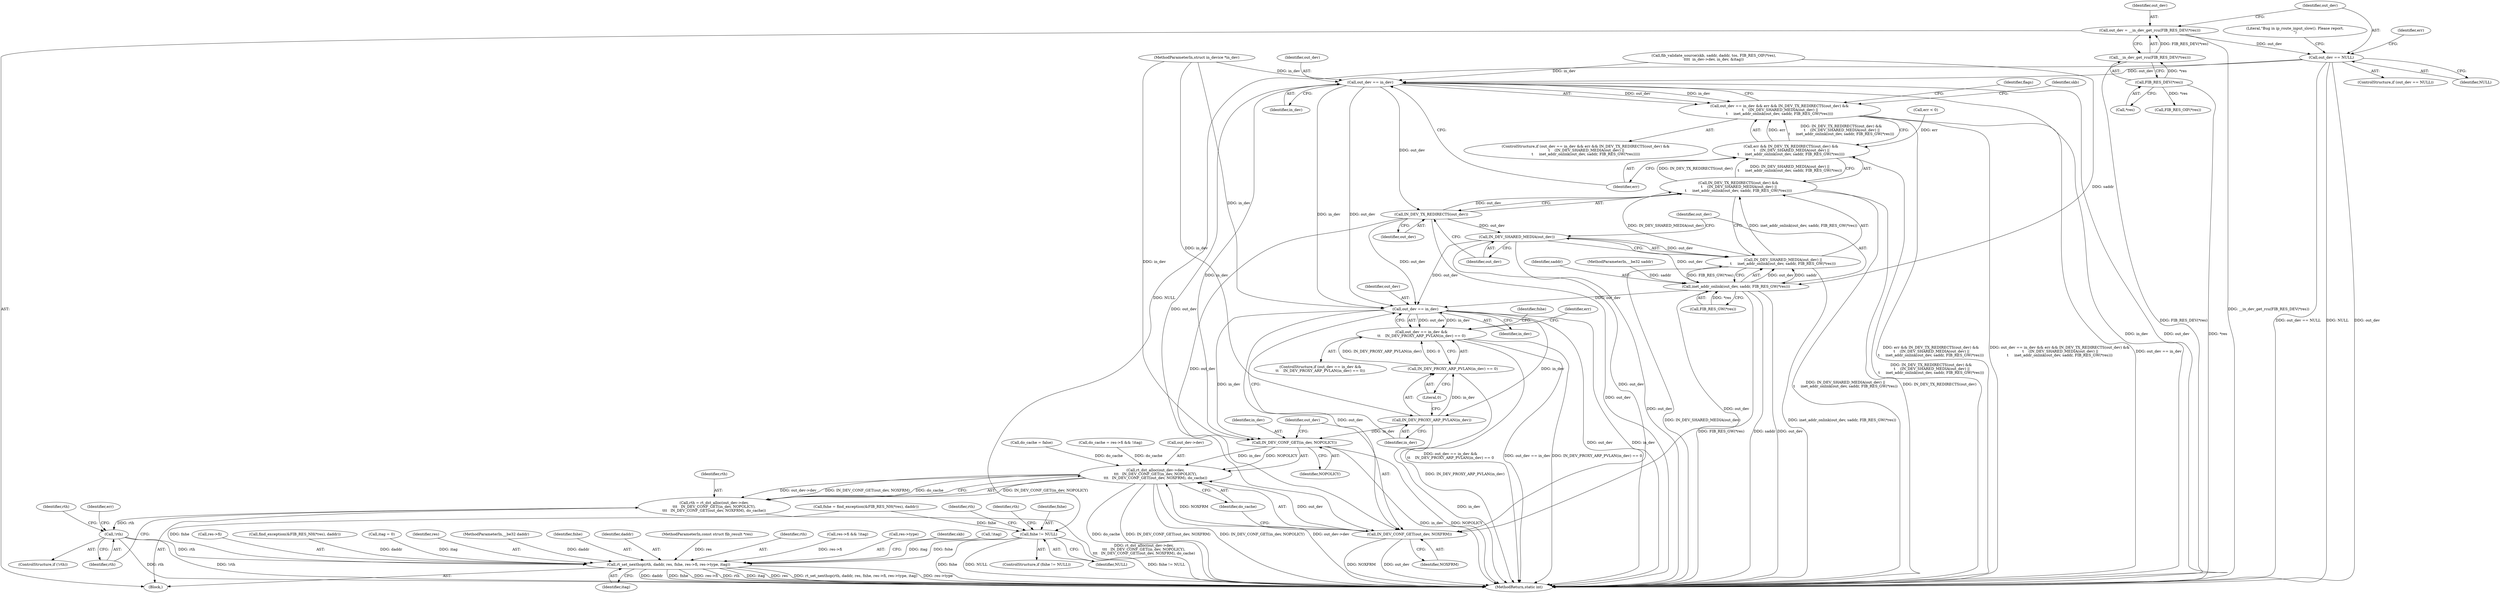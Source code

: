 digraph "0_linux_df4d92549f23e1c037e83323aff58a21b3de7fe0_0@pointer" {
"1000130" [label="(Call,out_dev == NULL)"];
"1000123" [label="(Call,out_dev = __in_dev_get_rcu(FIB_RES_DEV(*res)))"];
"1000125" [label="(Call,__in_dev_get_rcu(FIB_RES_DEV(*res)))"];
"1000126" [label="(Call,FIB_RES_DEV(*res))"];
"1000179" [label="(Call,out_dev == in_dev)"];
"1000178" [label="(Call,out_dev == in_dev && err && IN_DEV_TX_REDIRECTS(out_dev) &&\n \t    (IN_DEV_SHARED_MEDIA(out_dev) ||\n\t     inet_addr_onlink(out_dev, saddr, FIB_RES_GW(*res))))"];
"1000185" [label="(Call,IN_DEV_TX_REDIRECTS(out_dev))"];
"1000184" [label="(Call,IN_DEV_TX_REDIRECTS(out_dev) &&\n \t    (IN_DEV_SHARED_MEDIA(out_dev) ||\n\t     inet_addr_onlink(out_dev, saddr, FIB_RES_GW(*res))))"];
"1000182" [label="(Call,err && IN_DEV_TX_REDIRECTS(out_dev) &&\n \t    (IN_DEV_SHARED_MEDIA(out_dev) ||\n\t     inet_addr_onlink(out_dev, saddr, FIB_RES_GW(*res))))"];
"1000188" [label="(Call,IN_DEV_SHARED_MEDIA(out_dev))"];
"1000187" [label="(Call,IN_DEV_SHARED_MEDIA(out_dev) ||\n\t     inet_addr_onlink(out_dev, saddr, FIB_RES_GW(*res)))"];
"1000190" [label="(Call,inet_addr_onlink(out_dev, saddr, FIB_RES_GW(*res)))"];
"1000213" [label="(Call,out_dev == in_dev)"];
"1000212" [label="(Call,out_dev == in_dev &&\n\t\t    IN_DEV_PROXY_ARP_PVLAN(in_dev) == 0)"];
"1000217" [label="(Call,IN_DEV_PROXY_ARP_PVLAN(in_dev))"];
"1000216" [label="(Call,IN_DEV_PROXY_ARP_PVLAN(in_dev) == 0)"];
"1000273" [label="(Call,IN_DEV_CONF_GET(in_dev, NOPOLICY))"];
"1000269" [label="(Call,rt_dst_alloc(out_dev->dev,\n\t\t\t   IN_DEV_CONF_GET(in_dev, NOPOLICY),\n\t\t\t   IN_DEV_CONF_GET(out_dev, NOXFRM), do_cache))"];
"1000267" [label="(Call,rth = rt_dst_alloc(out_dev->dev,\n\t\t\t   IN_DEV_CONF_GET(in_dev, NOPOLICY),\n\t\t\t   IN_DEV_CONF_GET(out_dev, NOXFRM), do_cache))"];
"1000281" [label="(Call,!rth)"];
"1000358" [label="(Call,rt_set_nexthop(rth, daddr, res, fnhe, res->fi, res->type, itag))"];
"1000276" [label="(Call,IN_DEV_CONF_GET(out_dev, NOXFRM))"];
"1000238" [label="(Call,fnhe != NULL)"];
"1000369" [label="(Identifier,itag)"];
"1000362" [label="(Identifier,fnhe)"];
"1000179" [label="(Call,out_dev == in_dev)"];
"1000227" [label="(Identifier,fnhe)"];
"1000239" [label="(Identifier,fnhe)"];
"1000273" [label="(Call,IN_DEV_CONF_GET(in_dev, NOPOLICY))"];
"1000193" [label="(Call,FIB_RES_GW(*res))"];
"1000275" [label="(Identifier,NOPOLICY)"];
"1000124" [label="(Identifier,out_dev)"];
"1000185" [label="(Call,IN_DEV_TX_REDIRECTS(out_dev))"];
"1000277" [label="(Identifier,out_dev)"];
"1000182" [label="(Call,err && IN_DEV_TX_REDIRECTS(out_dev) &&\n \t    (IN_DEV_SHARED_MEDIA(out_dev) ||\n\t     inet_addr_onlink(out_dev, saddr, FIB_RES_GW(*res))))"];
"1000190" [label="(Call,inet_addr_onlink(out_dev, saddr, FIB_RES_GW(*res)))"];
"1000129" [label="(ControlStructure,if (out_dev == NULL))"];
"1000218" [label="(Identifier,in_dev)"];
"1000126" [label="(Call,FIB_RES_DEV(*res))"];
"1000383" [label="(MethodReturn,static int)"];
"1000360" [label="(Identifier,daddr)"];
"1000169" [label="(Call,do_cache = res->fi && !itag)"];
"1000217" [label="(Call,IN_DEV_PROXY_ARP_PVLAN(in_dev))"];
"1000123" [label="(Call,out_dev = __in_dev_get_rcu(FIB_RES_DEV(*res)))"];
"1000125" [label="(Call,__in_dev_get_rcu(FIB_RES_DEV(*res)))"];
"1000285" [label="(Identifier,err)"];
"1000104" [label="(MethodParameterIn,const struct fib_result *res)"];
"1000215" [label="(Identifier,in_dev)"];
"1000127" [label="(Call,*res)"];
"1000181" [label="(Identifier,in_dev)"];
"1000212" [label="(Call,out_dev == in_dev &&\n\t\t    IN_DEV_PROXY_ARP_PVLAN(in_dev) == 0)"];
"1000191" [label="(Identifier,out_dev)"];
"1000281" [label="(Call,!rth)"];
"1000282" [label="(Identifier,rth)"];
"1000237" [label="(ControlStructure,if (fnhe != NULL))"];
"1000156" [label="(Call,err < 0)"];
"1000359" [label="(Identifier,rth)"];
"1000192" [label="(Identifier,saddr)"];
"1000140" [label="(Identifier,err)"];
"1000141" [label="(Call,fib_validate_source(skb, saddr, daddr, tos, FIB_RES_OIF(*res),\n\t\t\t\t  in_dev->dev, in_dev, &itag))"];
"1000242" [label="(Identifier,rth)"];
"1000171" [label="(Call,res->fi && !itag)"];
"1000249" [label="(Identifier,rth)"];
"1000109" [label="(Block,)"];
"1000130" [label="(Call,out_dev == NULL)"];
"1000278" [label="(Identifier,NOXFRM)"];
"1000180" [label="(Identifier,out_dev)"];
"1000270" [label="(Call,out_dev->dev)"];
"1000146" [label="(Call,FIB_RES_OIF(*res))"];
"1000268" [label="(Identifier,rth)"];
"1000214" [label="(Identifier,out_dev)"];
"1000366" [label="(Call,res->type)"];
"1000228" [label="(Call,find_exception(&FIB_RES_NH(*res), daddr))"];
"1000219" [label="(Literal,0)"];
"1000240" [label="(Identifier,NULL)"];
"1000120" [label="(Call,itag = 0)"];
"1000189" [label="(Identifier,out_dev)"];
"1000198" [label="(Identifier,flags)"];
"1000361" [label="(Identifier,res)"];
"1000238" [label="(Call,fnhe != NULL)"];
"1000280" [label="(ControlStructure,if (!rth))"];
"1000183" [label="(Identifier,err)"];
"1000267" [label="(Call,rth = rt_dst_alloc(out_dev->dev,\n\t\t\t   IN_DEV_CONF_GET(in_dev, NOPOLICY),\n\t\t\t   IN_DEV_CONF_GET(out_dev, NOXFRM), do_cache))"];
"1000211" [label="(ControlStructure,if (out_dev == in_dev &&\n\t\t    IN_DEV_PROXY_ARP_PVLAN(in_dev) == 0))"];
"1000206" [label="(Identifier,skb)"];
"1000106" [label="(MethodParameterIn,__be32 daddr)"];
"1000186" [label="(Identifier,out_dev)"];
"1000184" [label="(Call,IN_DEV_TX_REDIRECTS(out_dev) &&\n \t    (IN_DEV_SHARED_MEDIA(out_dev) ||\n\t     inet_addr_onlink(out_dev, saddr, FIB_RES_GW(*res))))"];
"1000213" [label="(Call,out_dev == in_dev)"];
"1000279" [label="(Identifier,do_cache)"];
"1000226" [label="(Call,fnhe = find_exception(&FIB_RES_NH(*res), daddr))"];
"1000274" [label="(Identifier,in_dev)"];
"1000216" [label="(Call,IN_DEV_PROXY_ARP_PVLAN(in_dev) == 0)"];
"1000107" [label="(MethodParameterIn,__be32 saddr)"];
"1000178" [label="(Call,out_dev == in_dev && err && IN_DEV_TX_REDIRECTS(out_dev) &&\n \t    (IN_DEV_SHARED_MEDIA(out_dev) ||\n\t     inet_addr_onlink(out_dev, saddr, FIB_RES_GW(*res))))"];
"1000132" [label="(Identifier,NULL)"];
"1000358" [label="(Call,rt_set_nexthop(rth, daddr, res, fnhe, res->fi, res->type, itag))"];
"1000177" [label="(ControlStructure,if (out_dev == in_dev && err && IN_DEV_TX_REDIRECTS(out_dev) &&\n \t    (IN_DEV_SHARED_MEDIA(out_dev) ||\n\t     inet_addr_onlink(out_dev, saddr, FIB_RES_GW(*res)))))"];
"1000188" [label="(Call,IN_DEV_SHARED_MEDIA(out_dev))"];
"1000187" [label="(Call,IN_DEV_SHARED_MEDIA(out_dev) ||\n\t     inet_addr_onlink(out_dev, saddr, FIB_RES_GW(*res)))"];
"1000131" [label="(Identifier,out_dev)"];
"1000276" [label="(Call,IN_DEV_CONF_GET(out_dev, NOXFRM))"];
"1000200" [label="(Call,do_cache = false)"];
"1000371" [label="(Identifier,skb)"];
"1000291" [label="(Identifier,rth)"];
"1000175" [label="(Call,!itag)"];
"1000363" [label="(Call,res->fi)"];
"1000222" [label="(Identifier,err)"];
"1000135" [label="(Literal,\"Bug in ip_route_input_slow(). Please report.\n\")"];
"1000269" [label="(Call,rt_dst_alloc(out_dev->dev,\n\t\t\t   IN_DEV_CONF_GET(in_dev, NOPOLICY),\n\t\t\t   IN_DEV_CONF_GET(out_dev, NOXFRM), do_cache))"];
"1000105" [label="(MethodParameterIn,struct in_device *in_dev)"];
"1000130" -> "1000129"  [label="AST: "];
"1000130" -> "1000132"  [label="CFG: "];
"1000131" -> "1000130"  [label="AST: "];
"1000132" -> "1000130"  [label="AST: "];
"1000135" -> "1000130"  [label="CFG: "];
"1000140" -> "1000130"  [label="CFG: "];
"1000130" -> "1000383"  [label="DDG: out_dev == NULL"];
"1000130" -> "1000383"  [label="DDG: NULL"];
"1000130" -> "1000383"  [label="DDG: out_dev"];
"1000123" -> "1000130"  [label="DDG: out_dev"];
"1000130" -> "1000179"  [label="DDG: out_dev"];
"1000130" -> "1000238"  [label="DDG: NULL"];
"1000123" -> "1000109"  [label="AST: "];
"1000123" -> "1000125"  [label="CFG: "];
"1000124" -> "1000123"  [label="AST: "];
"1000125" -> "1000123"  [label="AST: "];
"1000131" -> "1000123"  [label="CFG: "];
"1000123" -> "1000383"  [label="DDG: __in_dev_get_rcu(FIB_RES_DEV(*res))"];
"1000125" -> "1000123"  [label="DDG: FIB_RES_DEV(*res)"];
"1000125" -> "1000126"  [label="CFG: "];
"1000126" -> "1000125"  [label="AST: "];
"1000125" -> "1000383"  [label="DDG: FIB_RES_DEV(*res)"];
"1000126" -> "1000125"  [label="DDG: *res"];
"1000126" -> "1000127"  [label="CFG: "];
"1000127" -> "1000126"  [label="AST: "];
"1000126" -> "1000383"  [label="DDG: *res"];
"1000126" -> "1000146"  [label="DDG: *res"];
"1000179" -> "1000178"  [label="AST: "];
"1000179" -> "1000181"  [label="CFG: "];
"1000180" -> "1000179"  [label="AST: "];
"1000181" -> "1000179"  [label="AST: "];
"1000183" -> "1000179"  [label="CFG: "];
"1000178" -> "1000179"  [label="CFG: "];
"1000179" -> "1000383"  [label="DDG: in_dev"];
"1000179" -> "1000383"  [label="DDG: out_dev"];
"1000179" -> "1000178"  [label="DDG: out_dev"];
"1000179" -> "1000178"  [label="DDG: in_dev"];
"1000141" -> "1000179"  [label="DDG: in_dev"];
"1000105" -> "1000179"  [label="DDG: in_dev"];
"1000179" -> "1000185"  [label="DDG: out_dev"];
"1000179" -> "1000213"  [label="DDG: out_dev"];
"1000179" -> "1000213"  [label="DDG: in_dev"];
"1000179" -> "1000273"  [label="DDG: in_dev"];
"1000179" -> "1000276"  [label="DDG: out_dev"];
"1000178" -> "1000177"  [label="AST: "];
"1000178" -> "1000182"  [label="CFG: "];
"1000182" -> "1000178"  [label="AST: "];
"1000198" -> "1000178"  [label="CFG: "];
"1000206" -> "1000178"  [label="CFG: "];
"1000178" -> "1000383"  [label="DDG: err && IN_DEV_TX_REDIRECTS(out_dev) &&\n \t    (IN_DEV_SHARED_MEDIA(out_dev) ||\n\t     inet_addr_onlink(out_dev, saddr, FIB_RES_GW(*res)))"];
"1000178" -> "1000383"  [label="DDG: out_dev == in_dev && err && IN_DEV_TX_REDIRECTS(out_dev) &&\n \t    (IN_DEV_SHARED_MEDIA(out_dev) ||\n\t     inet_addr_onlink(out_dev, saddr, FIB_RES_GW(*res)))"];
"1000178" -> "1000383"  [label="DDG: out_dev == in_dev"];
"1000182" -> "1000178"  [label="DDG: err"];
"1000182" -> "1000178"  [label="DDG: IN_DEV_TX_REDIRECTS(out_dev) &&\n \t    (IN_DEV_SHARED_MEDIA(out_dev) ||\n\t     inet_addr_onlink(out_dev, saddr, FIB_RES_GW(*res)))"];
"1000185" -> "1000184"  [label="AST: "];
"1000185" -> "1000186"  [label="CFG: "];
"1000186" -> "1000185"  [label="AST: "];
"1000189" -> "1000185"  [label="CFG: "];
"1000184" -> "1000185"  [label="CFG: "];
"1000185" -> "1000383"  [label="DDG: out_dev"];
"1000185" -> "1000184"  [label="DDG: out_dev"];
"1000185" -> "1000188"  [label="DDG: out_dev"];
"1000185" -> "1000213"  [label="DDG: out_dev"];
"1000185" -> "1000276"  [label="DDG: out_dev"];
"1000184" -> "1000182"  [label="AST: "];
"1000184" -> "1000187"  [label="CFG: "];
"1000187" -> "1000184"  [label="AST: "];
"1000182" -> "1000184"  [label="CFG: "];
"1000184" -> "1000383"  [label="DDG: IN_DEV_SHARED_MEDIA(out_dev) ||\n\t     inet_addr_onlink(out_dev, saddr, FIB_RES_GW(*res))"];
"1000184" -> "1000383"  [label="DDG: IN_DEV_TX_REDIRECTS(out_dev)"];
"1000184" -> "1000182"  [label="DDG: IN_DEV_TX_REDIRECTS(out_dev)"];
"1000184" -> "1000182"  [label="DDG: IN_DEV_SHARED_MEDIA(out_dev) ||\n\t     inet_addr_onlink(out_dev, saddr, FIB_RES_GW(*res))"];
"1000187" -> "1000184"  [label="DDG: IN_DEV_SHARED_MEDIA(out_dev)"];
"1000187" -> "1000184"  [label="DDG: inet_addr_onlink(out_dev, saddr, FIB_RES_GW(*res))"];
"1000182" -> "1000183"  [label="CFG: "];
"1000183" -> "1000182"  [label="AST: "];
"1000182" -> "1000383"  [label="DDG: IN_DEV_TX_REDIRECTS(out_dev) &&\n \t    (IN_DEV_SHARED_MEDIA(out_dev) ||\n\t     inet_addr_onlink(out_dev, saddr, FIB_RES_GW(*res)))"];
"1000156" -> "1000182"  [label="DDG: err"];
"1000188" -> "1000187"  [label="AST: "];
"1000188" -> "1000189"  [label="CFG: "];
"1000189" -> "1000188"  [label="AST: "];
"1000191" -> "1000188"  [label="CFG: "];
"1000187" -> "1000188"  [label="CFG: "];
"1000188" -> "1000383"  [label="DDG: out_dev"];
"1000188" -> "1000187"  [label="DDG: out_dev"];
"1000188" -> "1000190"  [label="DDG: out_dev"];
"1000188" -> "1000213"  [label="DDG: out_dev"];
"1000188" -> "1000276"  [label="DDG: out_dev"];
"1000187" -> "1000190"  [label="CFG: "];
"1000190" -> "1000187"  [label="AST: "];
"1000187" -> "1000383"  [label="DDG: IN_DEV_SHARED_MEDIA(out_dev)"];
"1000187" -> "1000383"  [label="DDG: inet_addr_onlink(out_dev, saddr, FIB_RES_GW(*res))"];
"1000190" -> "1000187"  [label="DDG: out_dev"];
"1000190" -> "1000187"  [label="DDG: saddr"];
"1000190" -> "1000187"  [label="DDG: FIB_RES_GW(*res)"];
"1000190" -> "1000193"  [label="CFG: "];
"1000191" -> "1000190"  [label="AST: "];
"1000192" -> "1000190"  [label="AST: "];
"1000193" -> "1000190"  [label="AST: "];
"1000190" -> "1000383"  [label="DDG: out_dev"];
"1000190" -> "1000383"  [label="DDG: FIB_RES_GW(*res)"];
"1000190" -> "1000383"  [label="DDG: saddr"];
"1000141" -> "1000190"  [label="DDG: saddr"];
"1000107" -> "1000190"  [label="DDG: saddr"];
"1000193" -> "1000190"  [label="DDG: *res"];
"1000190" -> "1000213"  [label="DDG: out_dev"];
"1000190" -> "1000276"  [label="DDG: out_dev"];
"1000213" -> "1000212"  [label="AST: "];
"1000213" -> "1000215"  [label="CFG: "];
"1000214" -> "1000213"  [label="AST: "];
"1000215" -> "1000213"  [label="AST: "];
"1000218" -> "1000213"  [label="CFG: "];
"1000212" -> "1000213"  [label="CFG: "];
"1000213" -> "1000383"  [label="DDG: out_dev"];
"1000213" -> "1000383"  [label="DDG: in_dev"];
"1000213" -> "1000212"  [label="DDG: out_dev"];
"1000213" -> "1000212"  [label="DDG: in_dev"];
"1000105" -> "1000213"  [label="DDG: in_dev"];
"1000213" -> "1000217"  [label="DDG: in_dev"];
"1000213" -> "1000273"  [label="DDG: in_dev"];
"1000213" -> "1000276"  [label="DDG: out_dev"];
"1000212" -> "1000211"  [label="AST: "];
"1000212" -> "1000216"  [label="CFG: "];
"1000216" -> "1000212"  [label="AST: "];
"1000222" -> "1000212"  [label="CFG: "];
"1000227" -> "1000212"  [label="CFG: "];
"1000212" -> "1000383"  [label="DDG: IN_DEV_PROXY_ARP_PVLAN(in_dev) == 0"];
"1000212" -> "1000383"  [label="DDG: out_dev == in_dev &&\n\t\t    IN_DEV_PROXY_ARP_PVLAN(in_dev) == 0"];
"1000212" -> "1000383"  [label="DDG: out_dev == in_dev"];
"1000216" -> "1000212"  [label="DDG: IN_DEV_PROXY_ARP_PVLAN(in_dev)"];
"1000216" -> "1000212"  [label="DDG: 0"];
"1000217" -> "1000216"  [label="AST: "];
"1000217" -> "1000218"  [label="CFG: "];
"1000218" -> "1000217"  [label="AST: "];
"1000219" -> "1000217"  [label="CFG: "];
"1000217" -> "1000383"  [label="DDG: in_dev"];
"1000217" -> "1000216"  [label="DDG: in_dev"];
"1000105" -> "1000217"  [label="DDG: in_dev"];
"1000217" -> "1000273"  [label="DDG: in_dev"];
"1000216" -> "1000219"  [label="CFG: "];
"1000219" -> "1000216"  [label="AST: "];
"1000216" -> "1000383"  [label="DDG: IN_DEV_PROXY_ARP_PVLAN(in_dev)"];
"1000273" -> "1000269"  [label="AST: "];
"1000273" -> "1000275"  [label="CFG: "];
"1000274" -> "1000273"  [label="AST: "];
"1000275" -> "1000273"  [label="AST: "];
"1000277" -> "1000273"  [label="CFG: "];
"1000273" -> "1000383"  [label="DDG: NOPOLICY"];
"1000273" -> "1000383"  [label="DDG: in_dev"];
"1000273" -> "1000269"  [label="DDG: in_dev"];
"1000273" -> "1000269"  [label="DDG: NOPOLICY"];
"1000105" -> "1000273"  [label="DDG: in_dev"];
"1000269" -> "1000267"  [label="AST: "];
"1000269" -> "1000279"  [label="CFG: "];
"1000270" -> "1000269"  [label="AST: "];
"1000276" -> "1000269"  [label="AST: "];
"1000279" -> "1000269"  [label="AST: "];
"1000267" -> "1000269"  [label="CFG: "];
"1000269" -> "1000383"  [label="DDG: IN_DEV_CONF_GET(out_dev, NOXFRM)"];
"1000269" -> "1000383"  [label="DDG: IN_DEV_CONF_GET(in_dev, NOPOLICY)"];
"1000269" -> "1000383"  [label="DDG: out_dev->dev"];
"1000269" -> "1000383"  [label="DDG: do_cache"];
"1000269" -> "1000267"  [label="DDG: out_dev->dev"];
"1000269" -> "1000267"  [label="DDG: IN_DEV_CONF_GET(in_dev, NOPOLICY)"];
"1000269" -> "1000267"  [label="DDG: IN_DEV_CONF_GET(out_dev, NOXFRM)"];
"1000269" -> "1000267"  [label="DDG: do_cache"];
"1000276" -> "1000269"  [label="DDG: out_dev"];
"1000276" -> "1000269"  [label="DDG: NOXFRM"];
"1000200" -> "1000269"  [label="DDG: do_cache"];
"1000169" -> "1000269"  [label="DDG: do_cache"];
"1000267" -> "1000109"  [label="AST: "];
"1000268" -> "1000267"  [label="AST: "];
"1000282" -> "1000267"  [label="CFG: "];
"1000267" -> "1000383"  [label="DDG: rt_dst_alloc(out_dev->dev,\n\t\t\t   IN_DEV_CONF_GET(in_dev, NOPOLICY),\n\t\t\t   IN_DEV_CONF_GET(out_dev, NOXFRM), do_cache)"];
"1000267" -> "1000281"  [label="DDG: rth"];
"1000281" -> "1000280"  [label="AST: "];
"1000281" -> "1000282"  [label="CFG: "];
"1000282" -> "1000281"  [label="AST: "];
"1000285" -> "1000281"  [label="CFG: "];
"1000291" -> "1000281"  [label="CFG: "];
"1000281" -> "1000383"  [label="DDG: rth"];
"1000281" -> "1000383"  [label="DDG: !rth"];
"1000281" -> "1000358"  [label="DDG: rth"];
"1000358" -> "1000109"  [label="AST: "];
"1000358" -> "1000369"  [label="CFG: "];
"1000359" -> "1000358"  [label="AST: "];
"1000360" -> "1000358"  [label="AST: "];
"1000361" -> "1000358"  [label="AST: "];
"1000362" -> "1000358"  [label="AST: "];
"1000363" -> "1000358"  [label="AST: "];
"1000366" -> "1000358"  [label="AST: "];
"1000369" -> "1000358"  [label="AST: "];
"1000371" -> "1000358"  [label="CFG: "];
"1000358" -> "1000383"  [label="DDG: itag"];
"1000358" -> "1000383"  [label="DDG: res"];
"1000358" -> "1000383"  [label="DDG: rt_set_nexthop(rth, daddr, res, fnhe, res->fi, res->type, itag)"];
"1000358" -> "1000383"  [label="DDG: res->type"];
"1000358" -> "1000383"  [label="DDG: daddr"];
"1000358" -> "1000383"  [label="DDG: fnhe"];
"1000358" -> "1000383"  [label="DDG: res->fi"];
"1000358" -> "1000383"  [label="DDG: rth"];
"1000228" -> "1000358"  [label="DDG: daddr"];
"1000106" -> "1000358"  [label="DDG: daddr"];
"1000104" -> "1000358"  [label="DDG: res"];
"1000226" -> "1000358"  [label="DDG: fnhe"];
"1000238" -> "1000358"  [label="DDG: fnhe"];
"1000171" -> "1000358"  [label="DDG: res->fi"];
"1000120" -> "1000358"  [label="DDG: itag"];
"1000175" -> "1000358"  [label="DDG: itag"];
"1000276" -> "1000278"  [label="CFG: "];
"1000277" -> "1000276"  [label="AST: "];
"1000278" -> "1000276"  [label="AST: "];
"1000279" -> "1000276"  [label="CFG: "];
"1000276" -> "1000383"  [label="DDG: NOXFRM"];
"1000276" -> "1000383"  [label="DDG: out_dev"];
"1000238" -> "1000237"  [label="AST: "];
"1000238" -> "1000240"  [label="CFG: "];
"1000239" -> "1000238"  [label="AST: "];
"1000240" -> "1000238"  [label="AST: "];
"1000242" -> "1000238"  [label="CFG: "];
"1000249" -> "1000238"  [label="CFG: "];
"1000238" -> "1000383"  [label="DDG: fnhe"];
"1000238" -> "1000383"  [label="DDG: NULL"];
"1000238" -> "1000383"  [label="DDG: fnhe != NULL"];
"1000226" -> "1000238"  [label="DDG: fnhe"];
}
